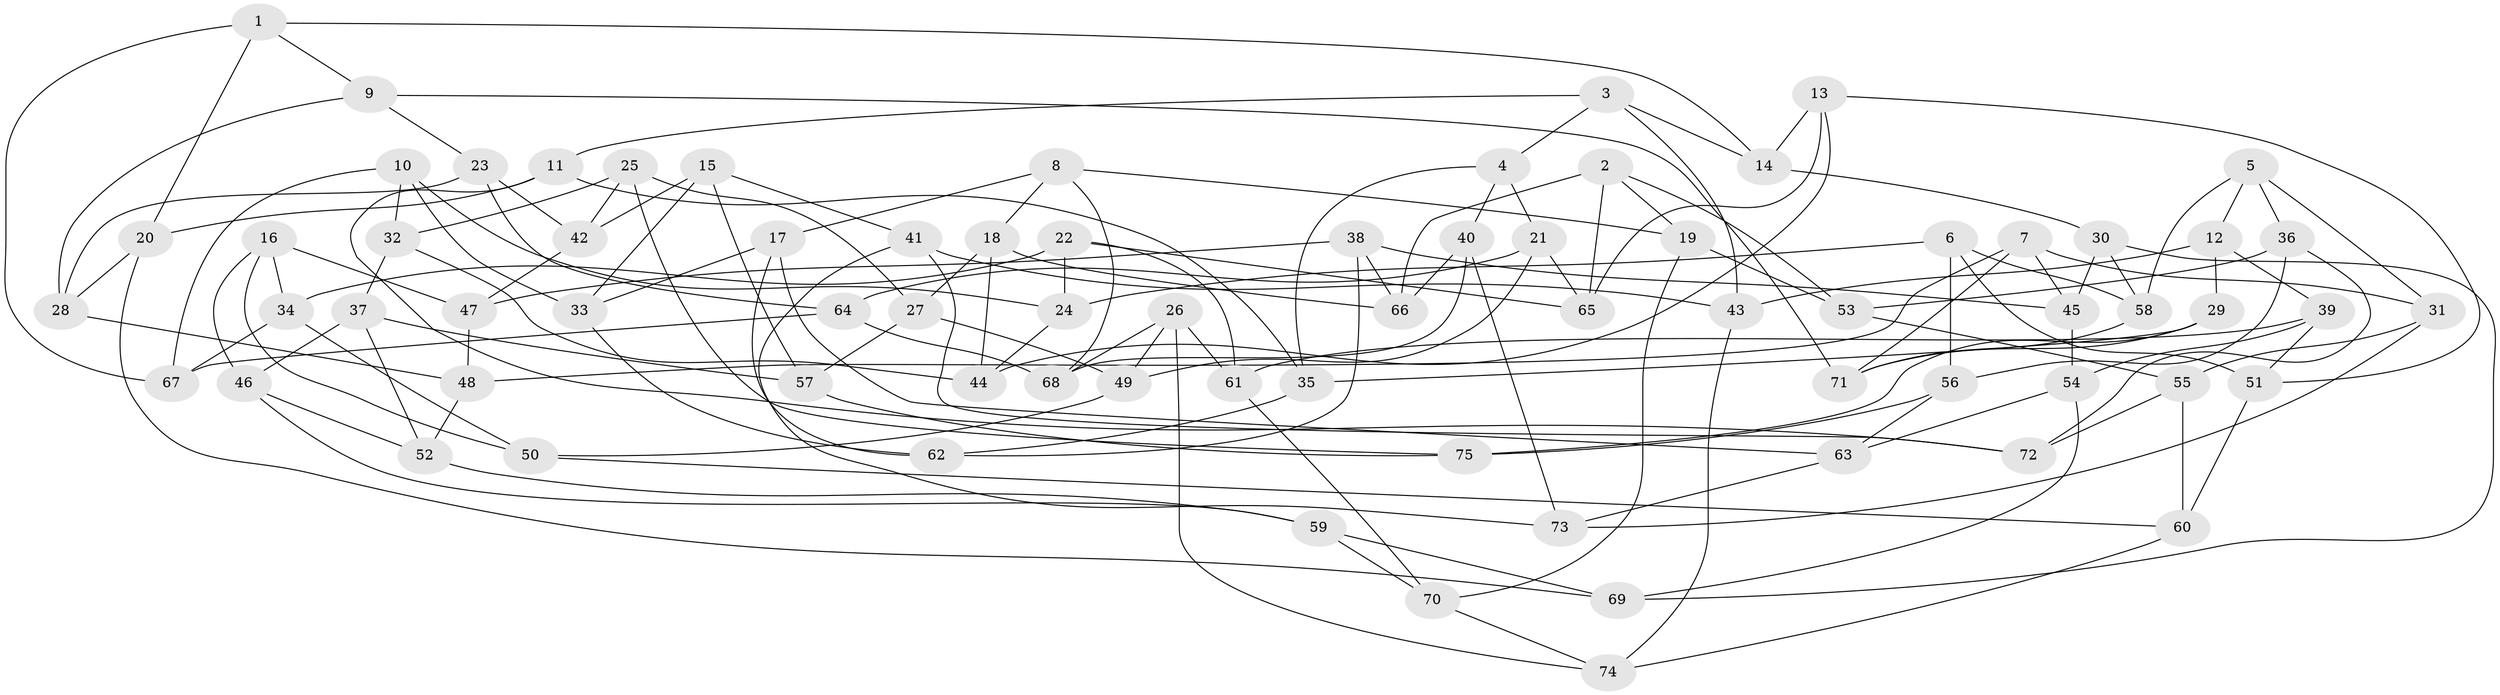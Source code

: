 // coarse degree distribution, {9: 0.17391304347826086, 10: 0.17391304347826086, 5: 0.13043478260869565, 4: 0.21739130434782608, 7: 0.08695652173913043, 8: 0.08695652173913043, 6: 0.08695652173913043, 3: 0.043478260869565216}
// Generated by graph-tools (version 1.1) at 2025/53/03/04/25 22:53:54]
// undirected, 75 vertices, 150 edges
graph export_dot {
  node [color=gray90,style=filled];
  1;
  2;
  3;
  4;
  5;
  6;
  7;
  8;
  9;
  10;
  11;
  12;
  13;
  14;
  15;
  16;
  17;
  18;
  19;
  20;
  21;
  22;
  23;
  24;
  25;
  26;
  27;
  28;
  29;
  30;
  31;
  32;
  33;
  34;
  35;
  36;
  37;
  38;
  39;
  40;
  41;
  42;
  43;
  44;
  45;
  46;
  47;
  48;
  49;
  50;
  51;
  52;
  53;
  54;
  55;
  56;
  57;
  58;
  59;
  60;
  61;
  62;
  63;
  64;
  65;
  66;
  67;
  68;
  69;
  70;
  71;
  72;
  73;
  74;
  75;
  1 -- 20;
  1 -- 14;
  1 -- 67;
  1 -- 9;
  2 -- 66;
  2 -- 19;
  2 -- 53;
  2 -- 65;
  3 -- 4;
  3 -- 14;
  3 -- 11;
  3 -- 43;
  4 -- 40;
  4 -- 35;
  4 -- 21;
  5 -- 36;
  5 -- 58;
  5 -- 31;
  5 -- 12;
  6 -- 58;
  6 -- 24;
  6 -- 56;
  6 -- 51;
  7 -- 71;
  7 -- 45;
  7 -- 48;
  7 -- 31;
  8 -- 68;
  8 -- 19;
  8 -- 17;
  8 -- 18;
  9 -- 23;
  9 -- 28;
  9 -- 71;
  10 -- 67;
  10 -- 32;
  10 -- 24;
  10 -- 33;
  11 -- 72;
  11 -- 35;
  11 -- 20;
  12 -- 29;
  12 -- 39;
  12 -- 43;
  13 -- 44;
  13 -- 65;
  13 -- 14;
  13 -- 51;
  14 -- 30;
  15 -- 42;
  15 -- 41;
  15 -- 33;
  15 -- 57;
  16 -- 46;
  16 -- 47;
  16 -- 50;
  16 -- 34;
  17 -- 62;
  17 -- 33;
  17 -- 63;
  18 -- 66;
  18 -- 27;
  18 -- 44;
  19 -- 53;
  19 -- 70;
  20 -- 69;
  20 -- 28;
  21 -- 49;
  21 -- 64;
  21 -- 65;
  22 -- 24;
  22 -- 61;
  22 -- 34;
  22 -- 65;
  23 -- 28;
  23 -- 42;
  23 -- 64;
  24 -- 44;
  25 -- 75;
  25 -- 42;
  25 -- 32;
  25 -- 27;
  26 -- 49;
  26 -- 68;
  26 -- 74;
  26 -- 61;
  27 -- 49;
  27 -- 57;
  28 -- 48;
  29 -- 35;
  29 -- 75;
  29 -- 71;
  30 -- 45;
  30 -- 58;
  30 -- 69;
  31 -- 73;
  31 -- 55;
  32 -- 44;
  32 -- 37;
  33 -- 62;
  34 -- 67;
  34 -- 50;
  35 -- 62;
  36 -- 56;
  36 -- 72;
  36 -- 53;
  37 -- 52;
  37 -- 57;
  37 -- 46;
  38 -- 62;
  38 -- 47;
  38 -- 66;
  38 -- 45;
  39 -- 51;
  39 -- 54;
  39 -- 61;
  40 -- 73;
  40 -- 68;
  40 -- 66;
  41 -- 73;
  41 -- 43;
  41 -- 72;
  42 -- 47;
  43 -- 74;
  45 -- 54;
  46 -- 59;
  46 -- 52;
  47 -- 48;
  48 -- 52;
  49 -- 50;
  50 -- 60;
  51 -- 60;
  52 -- 59;
  53 -- 55;
  54 -- 69;
  54 -- 63;
  55 -- 60;
  55 -- 72;
  56 -- 63;
  56 -- 75;
  57 -- 75;
  58 -- 71;
  59 -- 69;
  59 -- 70;
  60 -- 74;
  61 -- 70;
  63 -- 73;
  64 -- 67;
  64 -- 68;
  70 -- 74;
}
